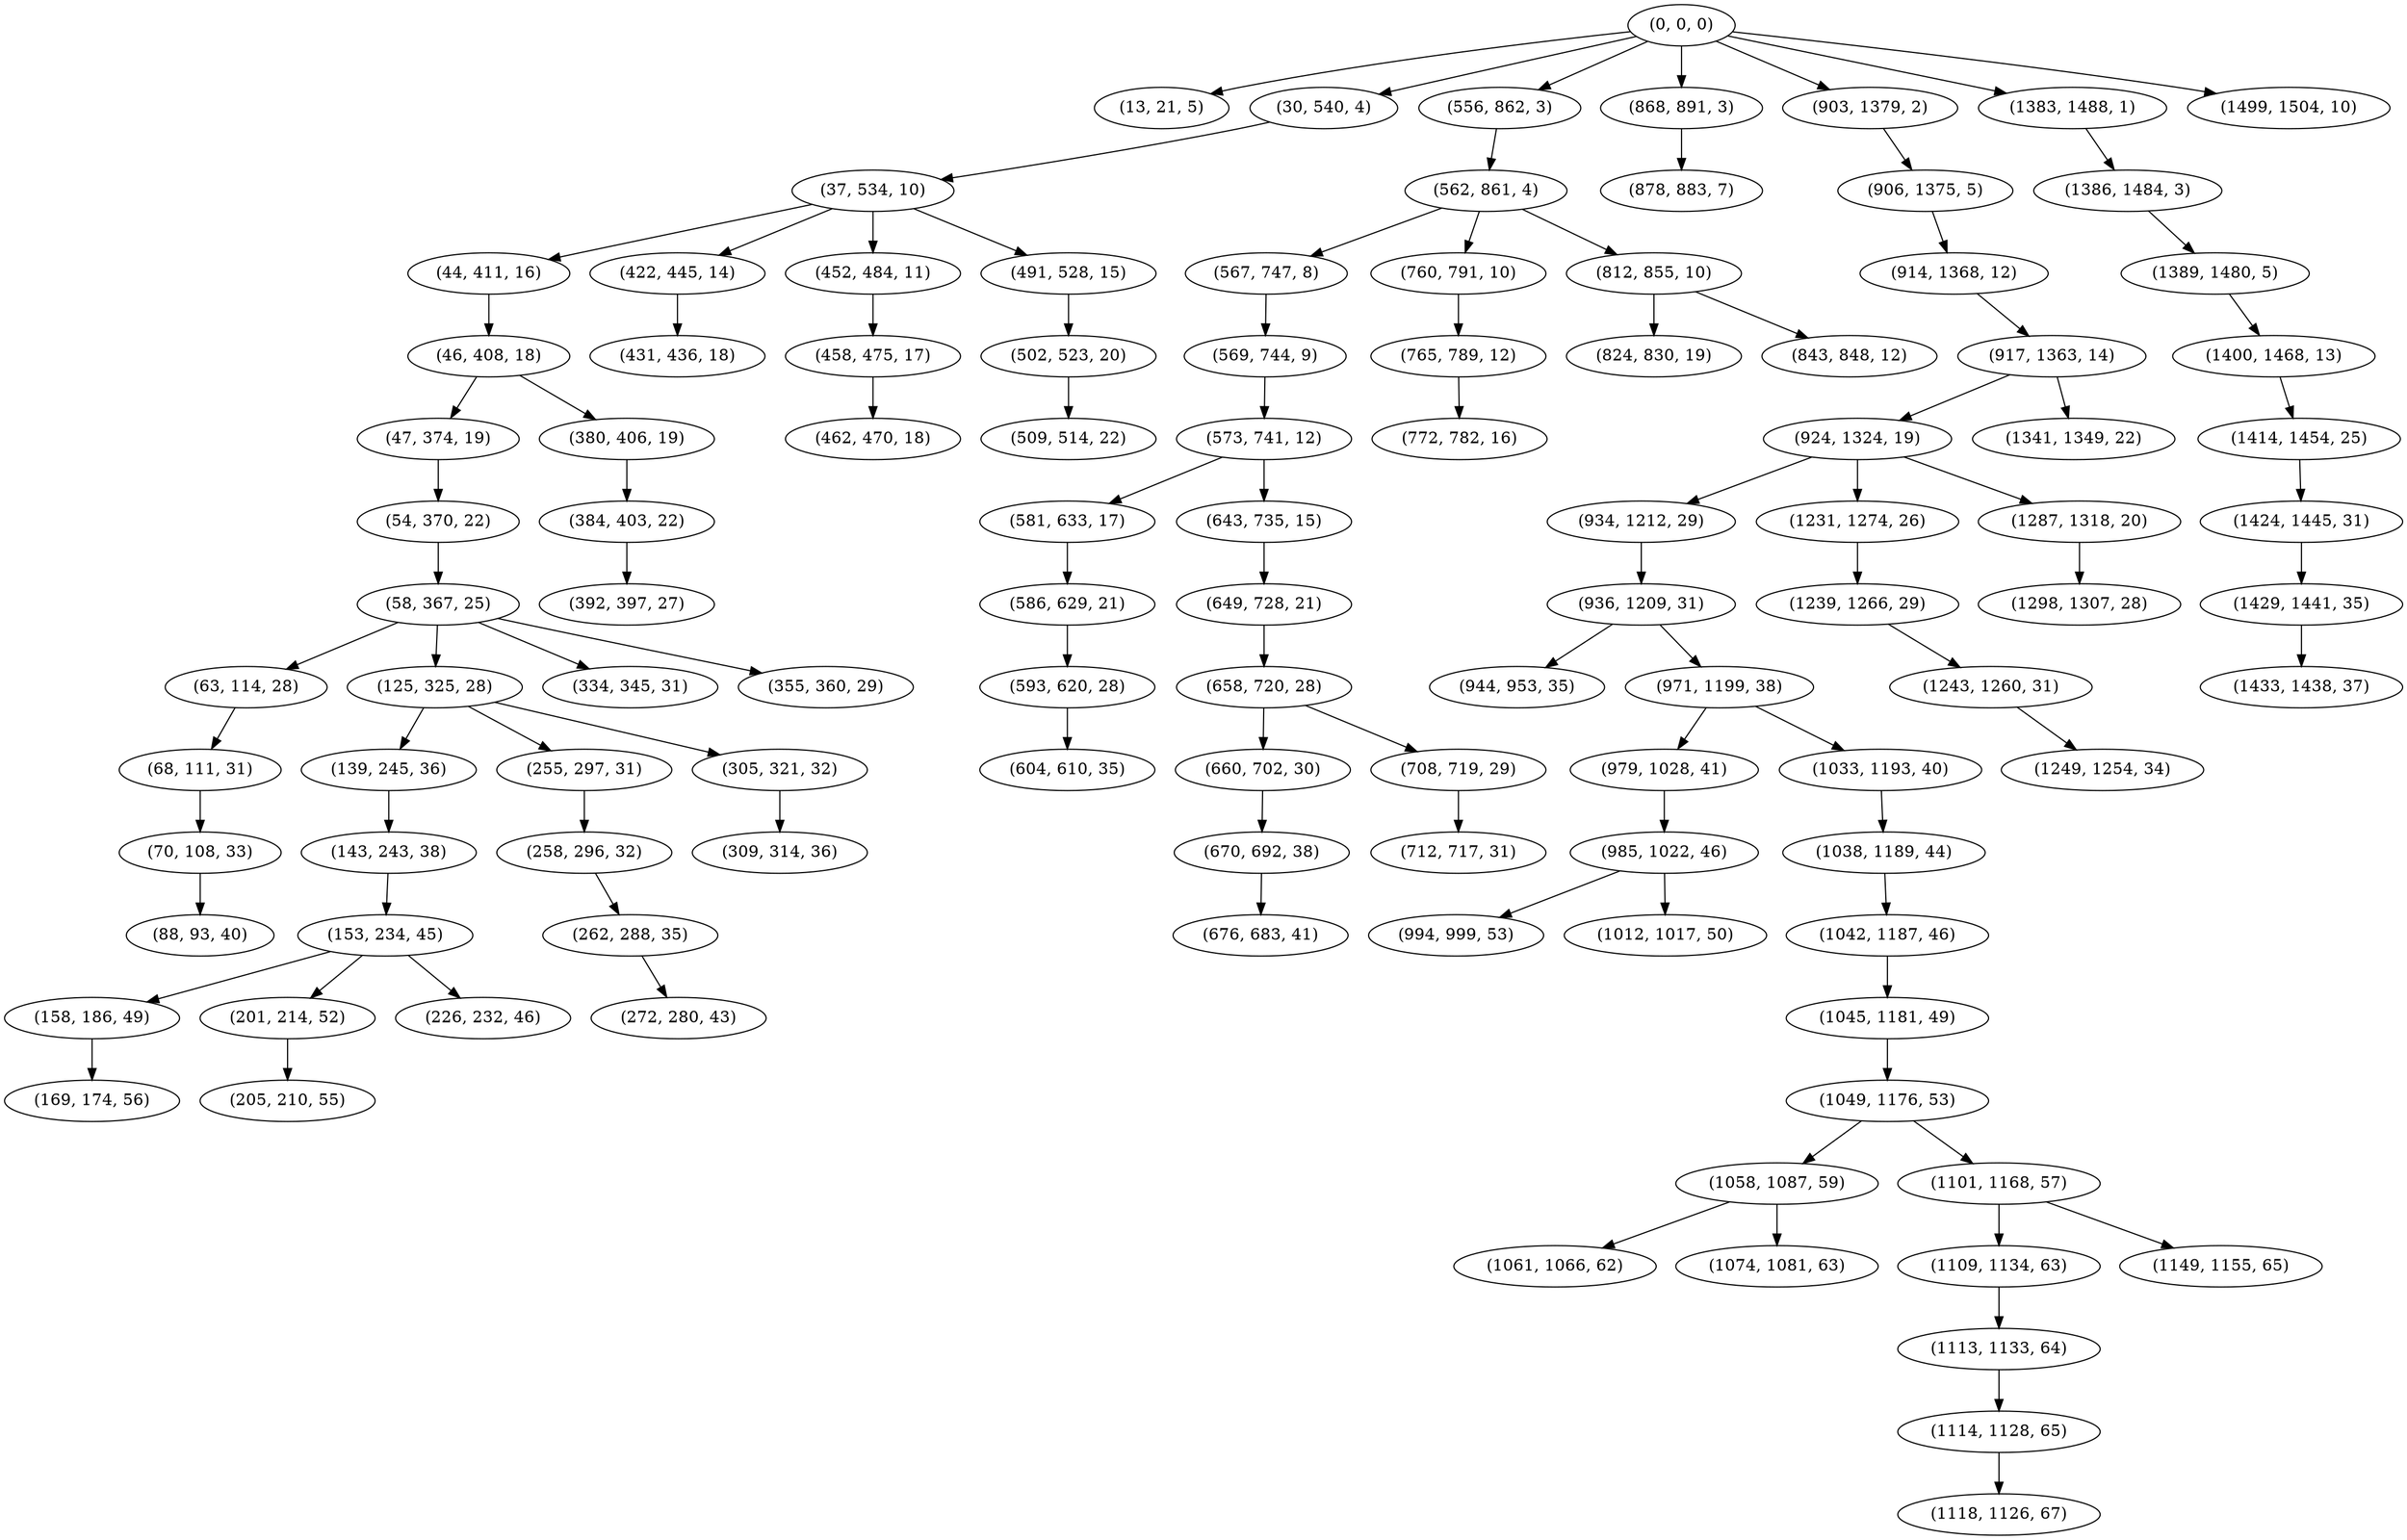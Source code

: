 digraph tree {
    "(0, 0, 0)";
    "(13, 21, 5)";
    "(30, 540, 4)";
    "(37, 534, 10)";
    "(44, 411, 16)";
    "(46, 408, 18)";
    "(47, 374, 19)";
    "(54, 370, 22)";
    "(58, 367, 25)";
    "(63, 114, 28)";
    "(68, 111, 31)";
    "(70, 108, 33)";
    "(88, 93, 40)";
    "(125, 325, 28)";
    "(139, 245, 36)";
    "(143, 243, 38)";
    "(153, 234, 45)";
    "(158, 186, 49)";
    "(169, 174, 56)";
    "(201, 214, 52)";
    "(205, 210, 55)";
    "(226, 232, 46)";
    "(255, 297, 31)";
    "(258, 296, 32)";
    "(262, 288, 35)";
    "(272, 280, 43)";
    "(305, 321, 32)";
    "(309, 314, 36)";
    "(334, 345, 31)";
    "(355, 360, 29)";
    "(380, 406, 19)";
    "(384, 403, 22)";
    "(392, 397, 27)";
    "(422, 445, 14)";
    "(431, 436, 18)";
    "(452, 484, 11)";
    "(458, 475, 17)";
    "(462, 470, 18)";
    "(491, 528, 15)";
    "(502, 523, 20)";
    "(509, 514, 22)";
    "(556, 862, 3)";
    "(562, 861, 4)";
    "(567, 747, 8)";
    "(569, 744, 9)";
    "(573, 741, 12)";
    "(581, 633, 17)";
    "(586, 629, 21)";
    "(593, 620, 28)";
    "(604, 610, 35)";
    "(643, 735, 15)";
    "(649, 728, 21)";
    "(658, 720, 28)";
    "(660, 702, 30)";
    "(670, 692, 38)";
    "(676, 683, 41)";
    "(708, 719, 29)";
    "(712, 717, 31)";
    "(760, 791, 10)";
    "(765, 789, 12)";
    "(772, 782, 16)";
    "(812, 855, 10)";
    "(824, 830, 19)";
    "(843, 848, 12)";
    "(868, 891, 3)";
    "(878, 883, 7)";
    "(903, 1379, 2)";
    "(906, 1375, 5)";
    "(914, 1368, 12)";
    "(917, 1363, 14)";
    "(924, 1324, 19)";
    "(934, 1212, 29)";
    "(936, 1209, 31)";
    "(944, 953, 35)";
    "(971, 1199, 38)";
    "(979, 1028, 41)";
    "(985, 1022, 46)";
    "(994, 999, 53)";
    "(1012, 1017, 50)";
    "(1033, 1193, 40)";
    "(1038, 1189, 44)";
    "(1042, 1187, 46)";
    "(1045, 1181, 49)";
    "(1049, 1176, 53)";
    "(1058, 1087, 59)";
    "(1061, 1066, 62)";
    "(1074, 1081, 63)";
    "(1101, 1168, 57)";
    "(1109, 1134, 63)";
    "(1113, 1133, 64)";
    "(1114, 1128, 65)";
    "(1118, 1126, 67)";
    "(1149, 1155, 65)";
    "(1231, 1274, 26)";
    "(1239, 1266, 29)";
    "(1243, 1260, 31)";
    "(1249, 1254, 34)";
    "(1287, 1318, 20)";
    "(1298, 1307, 28)";
    "(1341, 1349, 22)";
    "(1383, 1488, 1)";
    "(1386, 1484, 3)";
    "(1389, 1480, 5)";
    "(1400, 1468, 13)";
    "(1414, 1454, 25)";
    "(1424, 1445, 31)";
    "(1429, 1441, 35)";
    "(1433, 1438, 37)";
    "(1499, 1504, 10)";
    "(0, 0, 0)" -> "(13, 21, 5)";
    "(0, 0, 0)" -> "(30, 540, 4)";
    "(0, 0, 0)" -> "(556, 862, 3)";
    "(0, 0, 0)" -> "(868, 891, 3)";
    "(0, 0, 0)" -> "(903, 1379, 2)";
    "(0, 0, 0)" -> "(1383, 1488, 1)";
    "(0, 0, 0)" -> "(1499, 1504, 10)";
    "(30, 540, 4)" -> "(37, 534, 10)";
    "(37, 534, 10)" -> "(44, 411, 16)";
    "(37, 534, 10)" -> "(422, 445, 14)";
    "(37, 534, 10)" -> "(452, 484, 11)";
    "(37, 534, 10)" -> "(491, 528, 15)";
    "(44, 411, 16)" -> "(46, 408, 18)";
    "(46, 408, 18)" -> "(47, 374, 19)";
    "(46, 408, 18)" -> "(380, 406, 19)";
    "(47, 374, 19)" -> "(54, 370, 22)";
    "(54, 370, 22)" -> "(58, 367, 25)";
    "(58, 367, 25)" -> "(63, 114, 28)";
    "(58, 367, 25)" -> "(125, 325, 28)";
    "(58, 367, 25)" -> "(334, 345, 31)";
    "(58, 367, 25)" -> "(355, 360, 29)";
    "(63, 114, 28)" -> "(68, 111, 31)";
    "(68, 111, 31)" -> "(70, 108, 33)";
    "(70, 108, 33)" -> "(88, 93, 40)";
    "(125, 325, 28)" -> "(139, 245, 36)";
    "(125, 325, 28)" -> "(255, 297, 31)";
    "(125, 325, 28)" -> "(305, 321, 32)";
    "(139, 245, 36)" -> "(143, 243, 38)";
    "(143, 243, 38)" -> "(153, 234, 45)";
    "(153, 234, 45)" -> "(158, 186, 49)";
    "(153, 234, 45)" -> "(201, 214, 52)";
    "(153, 234, 45)" -> "(226, 232, 46)";
    "(158, 186, 49)" -> "(169, 174, 56)";
    "(201, 214, 52)" -> "(205, 210, 55)";
    "(255, 297, 31)" -> "(258, 296, 32)";
    "(258, 296, 32)" -> "(262, 288, 35)";
    "(262, 288, 35)" -> "(272, 280, 43)";
    "(305, 321, 32)" -> "(309, 314, 36)";
    "(380, 406, 19)" -> "(384, 403, 22)";
    "(384, 403, 22)" -> "(392, 397, 27)";
    "(422, 445, 14)" -> "(431, 436, 18)";
    "(452, 484, 11)" -> "(458, 475, 17)";
    "(458, 475, 17)" -> "(462, 470, 18)";
    "(491, 528, 15)" -> "(502, 523, 20)";
    "(502, 523, 20)" -> "(509, 514, 22)";
    "(556, 862, 3)" -> "(562, 861, 4)";
    "(562, 861, 4)" -> "(567, 747, 8)";
    "(562, 861, 4)" -> "(760, 791, 10)";
    "(562, 861, 4)" -> "(812, 855, 10)";
    "(567, 747, 8)" -> "(569, 744, 9)";
    "(569, 744, 9)" -> "(573, 741, 12)";
    "(573, 741, 12)" -> "(581, 633, 17)";
    "(573, 741, 12)" -> "(643, 735, 15)";
    "(581, 633, 17)" -> "(586, 629, 21)";
    "(586, 629, 21)" -> "(593, 620, 28)";
    "(593, 620, 28)" -> "(604, 610, 35)";
    "(643, 735, 15)" -> "(649, 728, 21)";
    "(649, 728, 21)" -> "(658, 720, 28)";
    "(658, 720, 28)" -> "(660, 702, 30)";
    "(658, 720, 28)" -> "(708, 719, 29)";
    "(660, 702, 30)" -> "(670, 692, 38)";
    "(670, 692, 38)" -> "(676, 683, 41)";
    "(708, 719, 29)" -> "(712, 717, 31)";
    "(760, 791, 10)" -> "(765, 789, 12)";
    "(765, 789, 12)" -> "(772, 782, 16)";
    "(812, 855, 10)" -> "(824, 830, 19)";
    "(812, 855, 10)" -> "(843, 848, 12)";
    "(868, 891, 3)" -> "(878, 883, 7)";
    "(903, 1379, 2)" -> "(906, 1375, 5)";
    "(906, 1375, 5)" -> "(914, 1368, 12)";
    "(914, 1368, 12)" -> "(917, 1363, 14)";
    "(917, 1363, 14)" -> "(924, 1324, 19)";
    "(917, 1363, 14)" -> "(1341, 1349, 22)";
    "(924, 1324, 19)" -> "(934, 1212, 29)";
    "(924, 1324, 19)" -> "(1231, 1274, 26)";
    "(924, 1324, 19)" -> "(1287, 1318, 20)";
    "(934, 1212, 29)" -> "(936, 1209, 31)";
    "(936, 1209, 31)" -> "(944, 953, 35)";
    "(936, 1209, 31)" -> "(971, 1199, 38)";
    "(971, 1199, 38)" -> "(979, 1028, 41)";
    "(971, 1199, 38)" -> "(1033, 1193, 40)";
    "(979, 1028, 41)" -> "(985, 1022, 46)";
    "(985, 1022, 46)" -> "(994, 999, 53)";
    "(985, 1022, 46)" -> "(1012, 1017, 50)";
    "(1033, 1193, 40)" -> "(1038, 1189, 44)";
    "(1038, 1189, 44)" -> "(1042, 1187, 46)";
    "(1042, 1187, 46)" -> "(1045, 1181, 49)";
    "(1045, 1181, 49)" -> "(1049, 1176, 53)";
    "(1049, 1176, 53)" -> "(1058, 1087, 59)";
    "(1049, 1176, 53)" -> "(1101, 1168, 57)";
    "(1058, 1087, 59)" -> "(1061, 1066, 62)";
    "(1058, 1087, 59)" -> "(1074, 1081, 63)";
    "(1101, 1168, 57)" -> "(1109, 1134, 63)";
    "(1101, 1168, 57)" -> "(1149, 1155, 65)";
    "(1109, 1134, 63)" -> "(1113, 1133, 64)";
    "(1113, 1133, 64)" -> "(1114, 1128, 65)";
    "(1114, 1128, 65)" -> "(1118, 1126, 67)";
    "(1231, 1274, 26)" -> "(1239, 1266, 29)";
    "(1239, 1266, 29)" -> "(1243, 1260, 31)";
    "(1243, 1260, 31)" -> "(1249, 1254, 34)";
    "(1287, 1318, 20)" -> "(1298, 1307, 28)";
    "(1383, 1488, 1)" -> "(1386, 1484, 3)";
    "(1386, 1484, 3)" -> "(1389, 1480, 5)";
    "(1389, 1480, 5)" -> "(1400, 1468, 13)";
    "(1400, 1468, 13)" -> "(1414, 1454, 25)";
    "(1414, 1454, 25)" -> "(1424, 1445, 31)";
    "(1424, 1445, 31)" -> "(1429, 1441, 35)";
    "(1429, 1441, 35)" -> "(1433, 1438, 37)";
}
